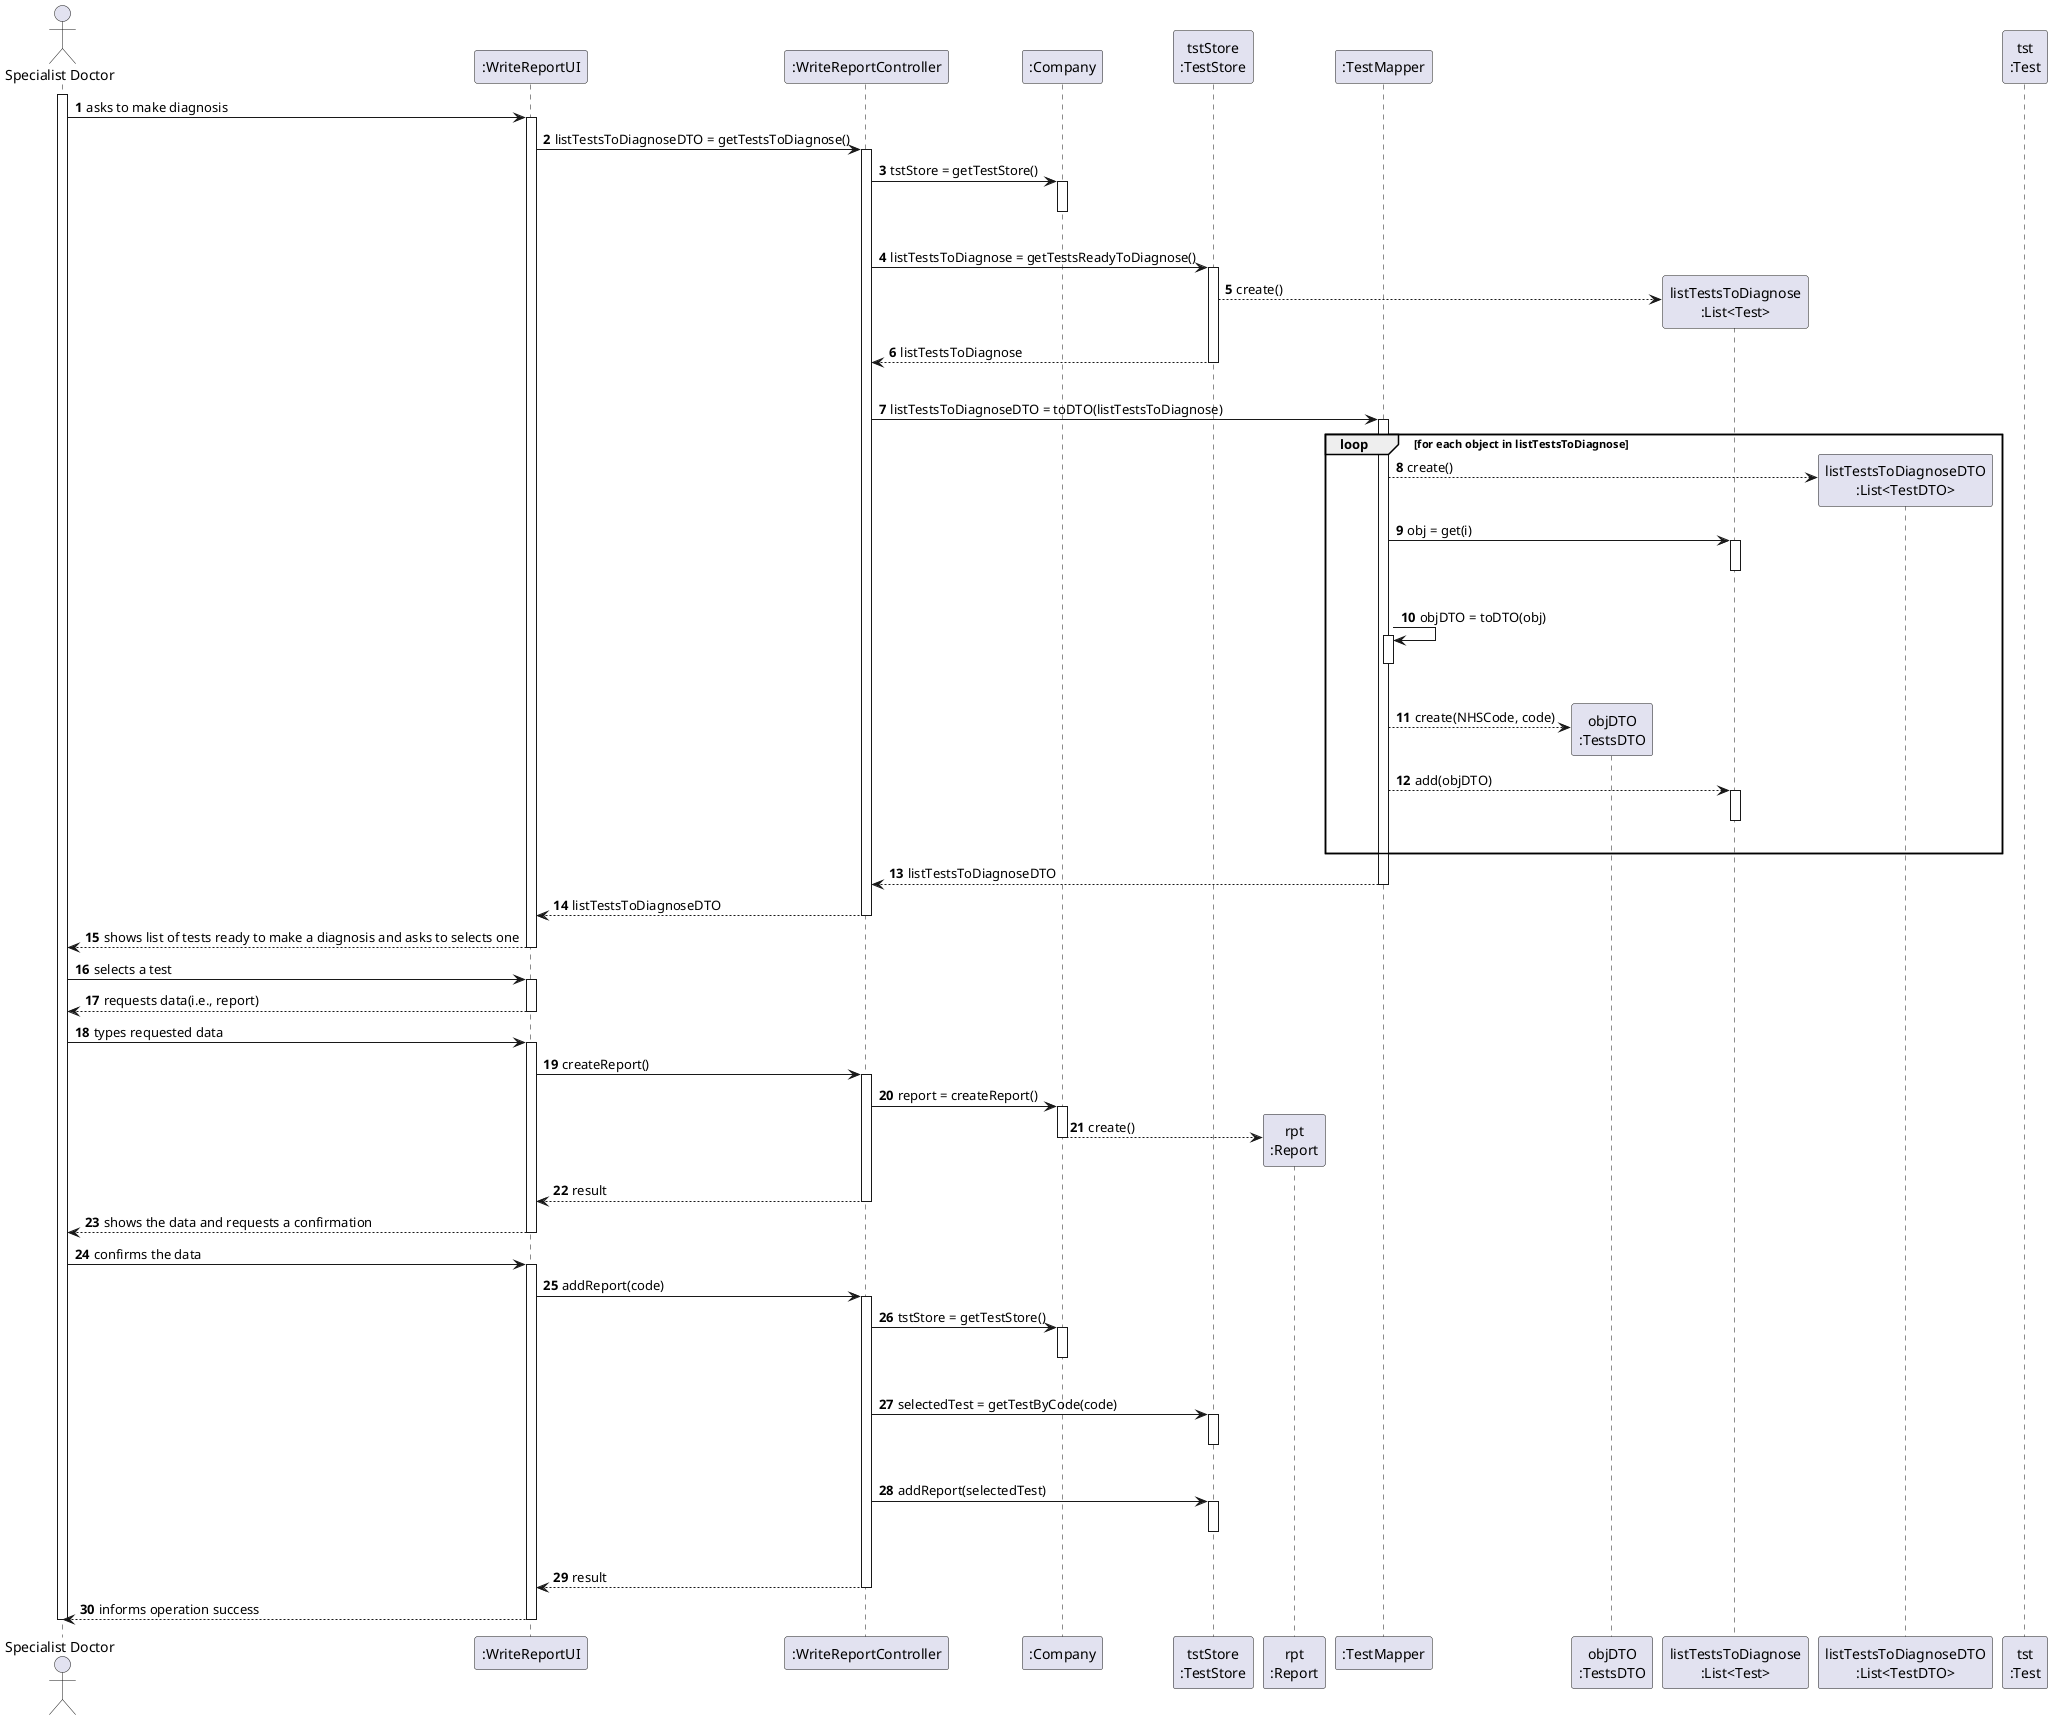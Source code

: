 @startuml
autonumber
actor "Specialist Doctor" as SPDT

participant ":WriteReportUI" as UI
participant ":WriteReportController" as CTRL
participant ":Company" as CMP
participant "tstStore\n:TestStore" as TSTSTORE
participant "rpt\n:Report" as RPT
participant ":TestMapper" as TSTMAPPER
participant "objDTO\n:TestsDTO" as OBJ_DTO
participant "listTestsToDiagnose\n:List<Test>" as LT
participant "listTestsToDiagnoseDTO\n:List<TestDTO>" as LIST_DTO
participant "tst\n:Test" as TST

activate SPDT
SPDT -> UI : asks to make diagnosis
activate UI
UI -> CTRL : listTestsToDiagnoseDTO = getTestsToDiagnose()
activate CTRL

CTRL -> CMP : tstStore = getTestStore()
activate CMP
|||
deactivate CMP

CTRL -> TSTSTORE : listTestsToDiagnose = getTestsReadyToDiagnose()
activate TSTSTORE

TSTSTORE --> LT** : create()
TSTSTORE --> CTRL : listTestsToDiagnose
deactivate TSTSTORE
|||

CTRL -> TSTMAPPER : listTestsToDiagnoseDTO = toDTO(listTestsToDiagnose)
activate TSTMAPPER

loop for each object in listTestsToDiagnose
TSTMAPPER --> LIST_DTO** : create()
TSTMAPPER -> LT : obj = get(i)
activate LT
|||
deactivate LT

TSTMAPPER -> TSTMAPPER : objDTO = toDTO(obj)
activate TSTMAPPER
|||
deactivate TSTMAPPER

TSTMAPPER --> OBJ_DTO** : create(NHSCode, code)

TSTMAPPER --> LT : add(objDTO)
activate LT
|||
deactivate LT
end

TSTMAPPER --> CTRL : listTestsToDiagnoseDTO
deactivate TSTMAPPER

CTRL --> UI : listTestsToDiagnoseDTO
deactivate CTRL

UI --> SPDT : shows list of tests ready to make a diagnosis and asks to selects one
deactivate UI

'spdt writes the test code in the UI
'it uses the test code when adding the report

SPDT -> UI : selects a test
activate UI

UI --> SPDT : requests data(i.e., report)
deactivate UI

SPDT -> UI : types requested data
activate UI

UI -> CTRL : createReport()
activate CTRL

CTRL -> CMP : report = createReport()
activate CMP

CMP --> RPT** : create()
deactivate CMP

CTRL --> UI : result
deactivate CTRL
UI --> SPDT : shows the data and requests a confirmation
deactivate UI

SPDT -> UI : confirms the data
activate UI

UI -> CTRL : addReport(code)
activate CTRL

CTRL -> CMP : tstStore = getTestStore()
activate CMP
|||
deactivate CMP

CTRL -> TSTSTORE : selectedTest = getTestByCode(code)
activate TSTSTORE
|||
deactivate TSTSTORE

CTRL -> TSTSTORE : addReport(selectedTest)
activate TSTSTORE
|||
deactivate TSTSTORE

CTRL --> UI : result
deactivate CMP
deactivate CTRL

UI --> SPDT : informs operation success
deactivate UI
deactivate SPDT

@enduml